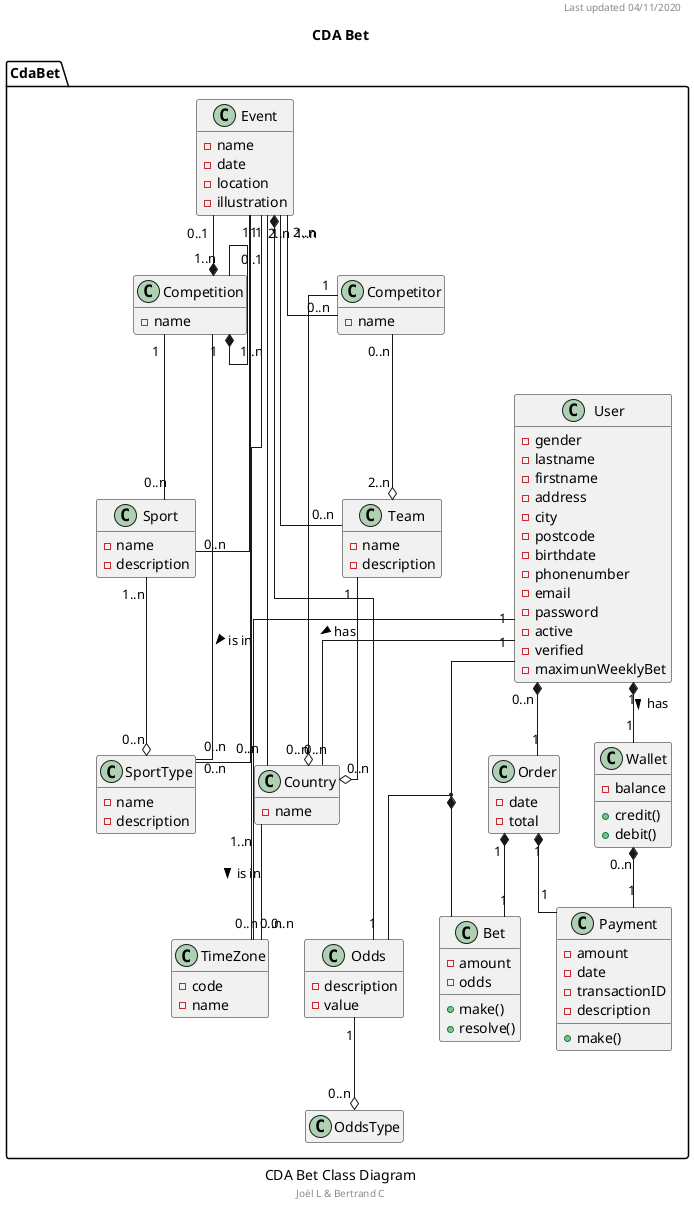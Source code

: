 @startuml "CDA Bet Class Diagram"
hide empty members
skinparam linetype ortho
caption CDA Bet Class Diagram
footer Joël L & Bertrand C
header Last updated 04/11/2020
title CDA Bet

namespace CdaBet {
    ' TODO: complete the attributes, add the types and methods
    ' TODO: Manage payment type
    ' Abstract class for people to extend?
    class User {
        -gender
        -lastname
        -firstname
        -address
        -city
        -postcode
        -birthdate
        -phonenumber
        -email
        -password
        -active
        -verified
        -maximunWeeklyBet
    }

    class Country{
        -name
    }

    class TimeZone{
        -code
        -name
    }

    class Wallet {
        -balance
        +credit()
        +debit()
    }

    class Payment {
        -amount
        -date
        -transactionID
        -description
        +make()
    }

    class Sport {
        -name
        -description
    }

    ' Could be an enumeration?
    class SportType {
        -name
        -description
    }

    ' Abstract class for people to extend?
    class Competitor {
        -name
    }

    class Team {
        -name
        -description
    }

    ' Need for a class/markup between Team/Competitor and Event?
    class Event {
        -name
        -date
        -location
        -illustration
    }

    class Competition {
        -name
    }

    class Odds {
        -description
        -value
    }

    class OddsType {
    }

    class Bet {
        -amount
        -odds
        +make()
        +resolve()
    }

    class Order {
        -date
        -total
    }

    User "1" *-- "1" Wallet : has >
    User "1" -- "0..n" Country : has >
    User "1" -- "0..n" TimeZone : is in >
    Country "1..n" -- "0..n" TimeZone : is in >
    Wallet "0..n" *-- "1" Payment
    Sport "1..n" --o "0..n" SportType
    Competitor "0..n" --o "2..n" Team
    Competitor "1" --o "0..n" Country
    Team "1" --o "0..n" Country
    Odds "1" --o "0..n" OddsType
    (User, Odds) "1" *-- "1" Bet
    Event "0..1" --* "1..n" Competition
    Competition "0..1" --* "1..n" Competition
    Competition "1" -- "0..n" Sport
    Competition "1" -- "0..n" SportType
    Order "1" *-- "1" Payment
    Event "1..n" *-- "1" Odds
    Event "1" -- "0..n" Sport
    Event "1" -- "0..n" SportType
    Event "2..n" -- "0..n" Competitor
    Event "2..n" -- "0..n" Team
    Event "1" -- "0..n" Country
    Event "1" -- "0..n" TimeZone
    User "0..n" *-- "1" Order
    Order "1" *-- "1" Bet
    ' Ajouter lien pari-joueur
    ' Cacher le panier
    ' Gérer les remplaçants
}
@enduml

@startmindmap "CDA Bet Mind Map"
* CDA Bet
** Class
** Actions
*** Sign up
*** Sign in
*** Log out
*** Show user profile
*** Show bet history
*** Credit wallet
*** Debit wallet
*** Show transactions history
*** Show events by category
*** Show Bets
*** Make a bet
** Component
*** Symfony
*** PHPStan
@endmindmap